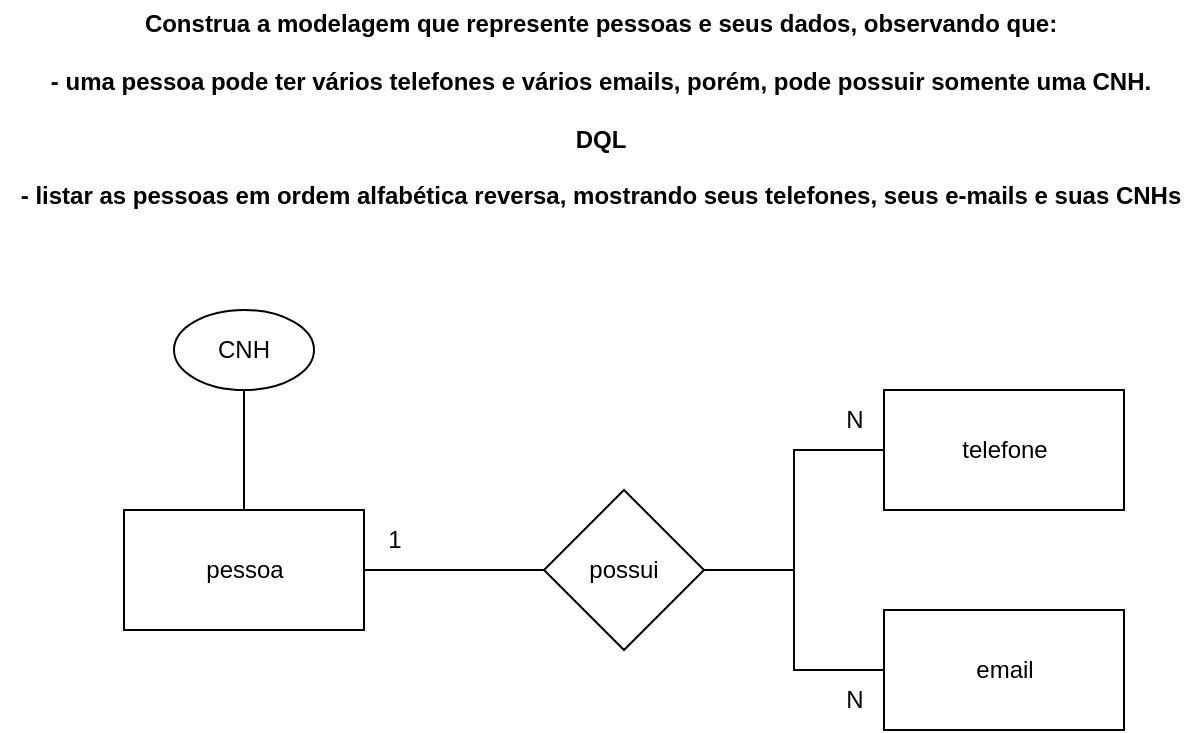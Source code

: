 <mxfile version="21.6.5" type="device">
  <diagram name="Página-1" id="gngDiiDIyHVElSXllF_R">
    <mxGraphModel dx="711" dy="732" grid="1" gridSize="10" guides="1" tooltips="1" connect="1" arrows="1" fold="1" page="1" pageScale="1" pageWidth="827" pageHeight="1169" math="0" shadow="0">
      <root>
        <mxCell id="0" />
        <mxCell id="1" parent="0" />
        <mxCell id="OYm898SXfp_bKX_C9cU9-10" style="edgeStyle=orthogonalEdgeStyle;rounded=0;orthogonalLoop=1;jettySize=auto;html=1;endArrow=none;endFill=0;" edge="1" parent="1" source="OYm898SXfp_bKX_C9cU9-5" target="OYm898SXfp_bKX_C9cU9-1">
          <mxGeometry relative="1" as="geometry" />
        </mxCell>
        <mxCell id="OYm898SXfp_bKX_C9cU9-14" style="edgeStyle=orthogonalEdgeStyle;rounded=0;orthogonalLoop=1;jettySize=auto;html=1;exitX=1;exitY=0.5;exitDx=0;exitDy=0;entryX=0;entryY=0.5;entryDx=0;entryDy=0;endArrow=none;endFill=0;" edge="1" parent="1" source="OYm898SXfp_bKX_C9cU9-5" target="OYm898SXfp_bKX_C9cU9-12">
          <mxGeometry relative="1" as="geometry" />
        </mxCell>
        <mxCell id="OYm898SXfp_bKX_C9cU9-5" value="possui" style="rhombus;whiteSpace=wrap;html=1;" vertex="1" parent="1">
          <mxGeometry x="367" y="635" width="80" height="80" as="geometry" />
        </mxCell>
        <mxCell id="OYm898SXfp_bKX_C9cU9-6" value="" style="group" vertex="1" connectable="0" parent="1">
          <mxGeometry x="157" y="645" width="120" height="60" as="geometry" />
        </mxCell>
        <mxCell id="OYm898SXfp_bKX_C9cU9-2" value="" style="rounded=0;whiteSpace=wrap;html=1;" vertex="1" parent="OYm898SXfp_bKX_C9cU9-6">
          <mxGeometry width="120" height="60" as="geometry" />
        </mxCell>
        <mxCell id="OYm898SXfp_bKX_C9cU9-3" value="pessoa" style="text;html=1;align=center;verticalAlign=middle;resizable=0;points=[];autosize=1;strokeColor=none;fillColor=none;" vertex="1" parent="OYm898SXfp_bKX_C9cU9-6">
          <mxGeometry x="30" y="15" width="60" height="30" as="geometry" />
        </mxCell>
        <mxCell id="OYm898SXfp_bKX_C9cU9-7" value="" style="group" vertex="1" connectable="0" parent="1">
          <mxGeometry x="537" y="585" width="120" height="60" as="geometry" />
        </mxCell>
        <mxCell id="OYm898SXfp_bKX_C9cU9-1" value="" style="rounded=0;whiteSpace=wrap;html=1;" vertex="1" parent="OYm898SXfp_bKX_C9cU9-7">
          <mxGeometry width="120" height="60" as="geometry" />
        </mxCell>
        <mxCell id="OYm898SXfp_bKX_C9cU9-4" value="telefone" style="text;html=1;align=center;verticalAlign=middle;resizable=0;points=[];autosize=1;strokeColor=none;fillColor=none;" vertex="1" parent="OYm898SXfp_bKX_C9cU9-7">
          <mxGeometry x="25" y="15" width="70" height="30" as="geometry" />
        </mxCell>
        <mxCell id="OYm898SXfp_bKX_C9cU9-8" value="CNH" style="ellipse;whiteSpace=wrap;html=1;" vertex="1" parent="1">
          <mxGeometry x="182" y="545" width="70" height="40" as="geometry" />
        </mxCell>
        <mxCell id="OYm898SXfp_bKX_C9cU9-9" style="edgeStyle=orthogonalEdgeStyle;rounded=0;orthogonalLoop=1;jettySize=auto;html=1;endArrow=none;endFill=0;" edge="1" parent="1" source="OYm898SXfp_bKX_C9cU9-2" target="OYm898SXfp_bKX_C9cU9-5">
          <mxGeometry relative="1" as="geometry" />
        </mxCell>
        <mxCell id="OYm898SXfp_bKX_C9cU9-11" value="" style="group" vertex="1" connectable="0" parent="1">
          <mxGeometry x="537" y="695" width="120" height="60" as="geometry" />
        </mxCell>
        <mxCell id="OYm898SXfp_bKX_C9cU9-12" value="" style="rounded=0;whiteSpace=wrap;html=1;" vertex="1" parent="OYm898SXfp_bKX_C9cU9-11">
          <mxGeometry width="120" height="60" as="geometry" />
        </mxCell>
        <mxCell id="OYm898SXfp_bKX_C9cU9-13" value="email" style="text;html=1;align=center;verticalAlign=middle;resizable=0;points=[];autosize=1;strokeColor=none;fillColor=none;" vertex="1" parent="OYm898SXfp_bKX_C9cU9-11">
          <mxGeometry x="35" y="15" width="50" height="30" as="geometry" />
        </mxCell>
        <mxCell id="OYm898SXfp_bKX_C9cU9-15" style="edgeStyle=orthogonalEdgeStyle;rounded=0;orthogonalLoop=1;jettySize=auto;html=1;entryX=0.5;entryY=1;entryDx=0;entryDy=0;exitX=0.5;exitY=0;exitDx=0;exitDy=0;endArrow=none;endFill=0;" edge="1" parent="1" source="OYm898SXfp_bKX_C9cU9-2" target="OYm898SXfp_bKX_C9cU9-8">
          <mxGeometry relative="1" as="geometry" />
        </mxCell>
        <mxCell id="OYm898SXfp_bKX_C9cU9-17" value="1" style="text;html=1;align=center;verticalAlign=middle;resizable=0;points=[];autosize=1;strokeColor=none;fillColor=none;" vertex="1" parent="1">
          <mxGeometry x="277" y="645" width="30" height="30" as="geometry" />
        </mxCell>
        <mxCell id="OYm898SXfp_bKX_C9cU9-18" value="N" style="text;html=1;align=center;verticalAlign=middle;resizable=0;points=[];autosize=1;strokeColor=none;fillColor=none;" vertex="1" parent="1">
          <mxGeometry x="507" y="585" width="30" height="30" as="geometry" />
        </mxCell>
        <mxCell id="OYm898SXfp_bKX_C9cU9-19" value="N" style="text;html=1;align=center;verticalAlign=middle;resizable=0;points=[];autosize=1;strokeColor=none;fillColor=none;" vertex="1" parent="1">
          <mxGeometry x="507" y="725" width="30" height="30" as="geometry" />
        </mxCell>
        <mxCell id="OYm898SXfp_bKX_C9cU9-20" value="&lt;div&gt;&lt;b&gt;Construa a modelagem que represente pessoas e seus dados, observando que:&lt;/b&gt;&lt;/div&gt;&lt;div&gt;&lt;b&gt;&lt;br&gt;&lt;/b&gt;&lt;/div&gt;&lt;div&gt;&lt;b&gt;- uma pessoa pode ter vários telefones e vários emails, porém, pode possuir somente uma CNH.&lt;/b&gt;&lt;/div&gt;&lt;div&gt;&lt;b&gt;&lt;br&gt;&lt;/b&gt;&lt;/div&gt;&lt;div&gt;&lt;b&gt;DQL&lt;/b&gt;&lt;/div&gt;&lt;div&gt;&lt;b&gt;&lt;br&gt;&lt;/b&gt;&lt;/div&gt;&lt;div&gt;&lt;b&gt;- listar as pessoas em ordem alfabética reversa, mostrando seus telefones, seus e-mails e suas CNHs&lt;/b&gt;&lt;/div&gt;" style="text;html=1;align=center;verticalAlign=middle;resizable=0;points=[];autosize=1;strokeColor=none;fillColor=none;" vertex="1" parent="1">
          <mxGeometry x="95" y="390" width="600" height="110" as="geometry" />
        </mxCell>
      </root>
    </mxGraphModel>
  </diagram>
</mxfile>
